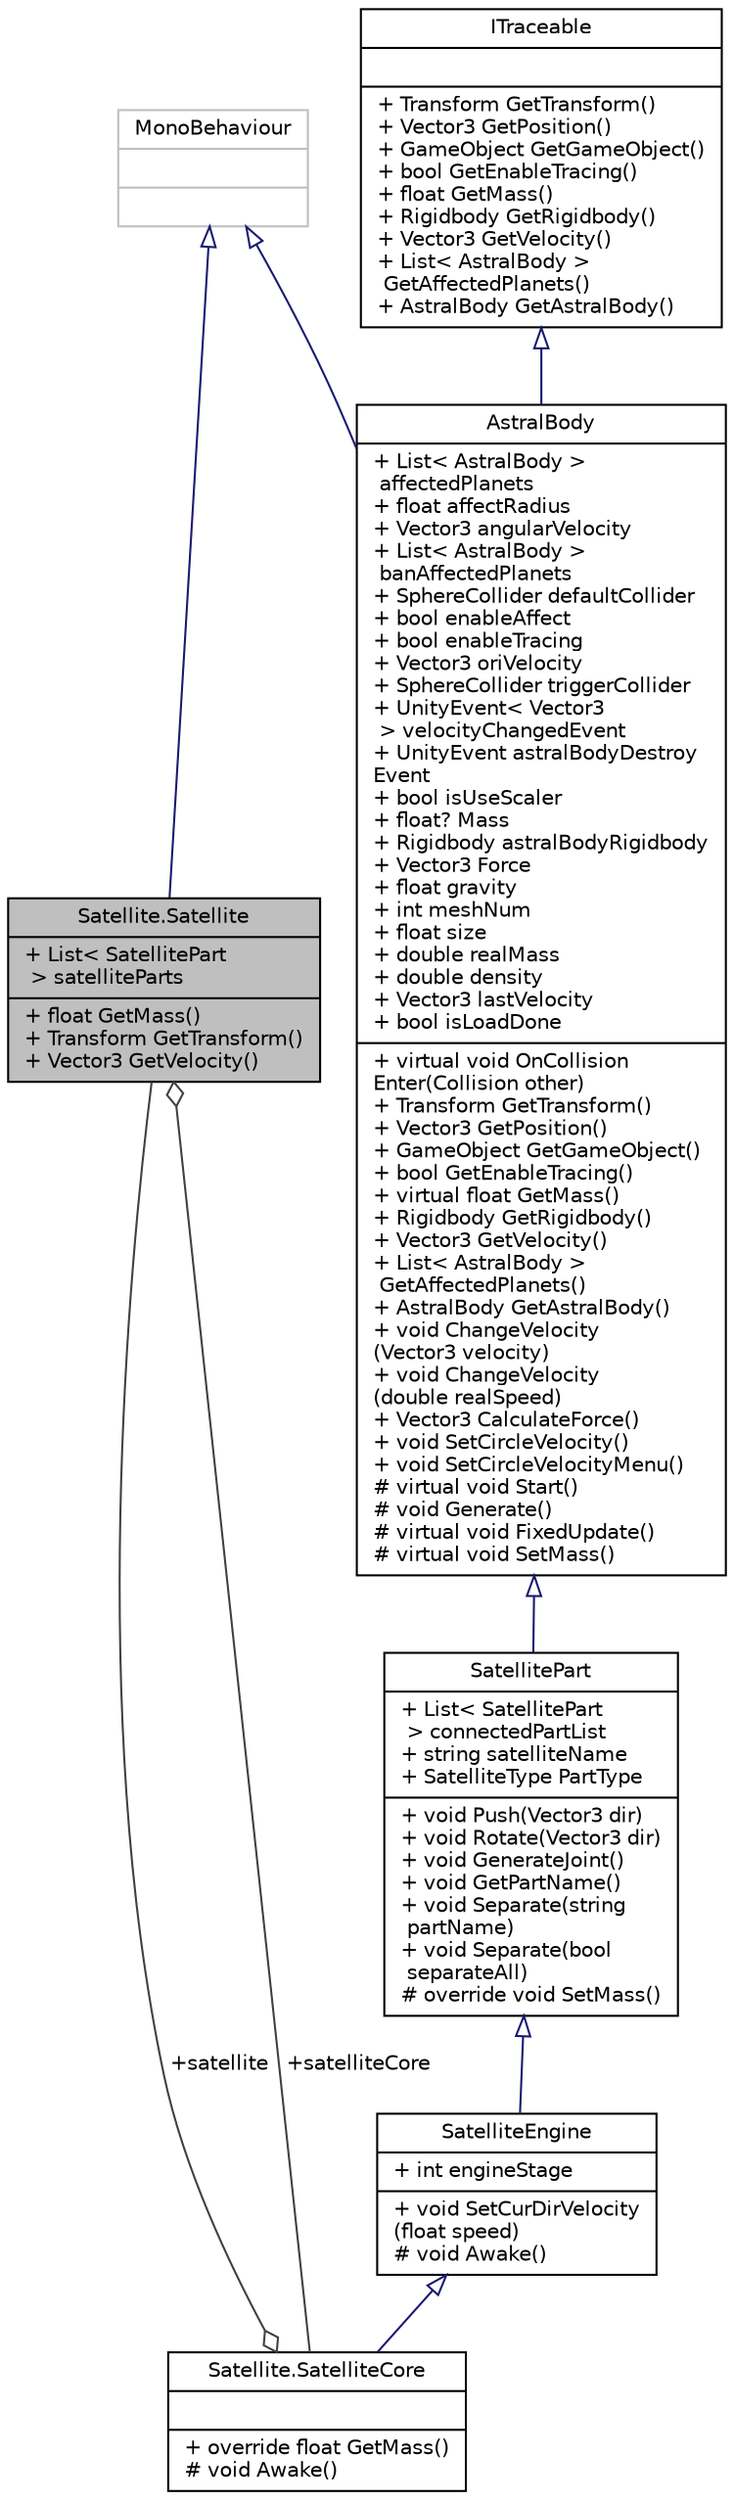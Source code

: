 digraph "Satellite.Satellite"
{
 // INTERACTIVE_SVG=YES
 // LATEX_PDF_SIZE
  edge [fontname="Helvetica",fontsize="10",labelfontname="Helvetica",labelfontsize="10"];
  node [fontname="Helvetica",fontsize="10",shape=record];
  Node1 [label="{Satellite.Satellite\n|+ List\< SatellitePart\l \> satelliteParts\l|+ float GetMass()\l+ Transform GetTransform()\l+ Vector3 GetVelocity()\l}",height=0.2,width=0.4,color="black", fillcolor="grey75", style="filled", fontcolor="black",tooltip="卫星整体"];
  Node2 -> Node1 [dir="back",color="midnightblue",fontsize="10",style="solid",arrowtail="onormal",fontname="Helvetica"];
  Node2 [label="{MonoBehaviour\n||}",height=0.2,width=0.4,color="grey75", fillcolor="white", style="filled",tooltip=" "];
  Node3 -> Node1 [color="grey25",fontsize="10",style="solid",label=" +satelliteCore" ,arrowhead="odiamond",fontname="Helvetica"];
  Node3 [label="{Satellite.SatelliteCore\n||+ override float GetMass()\l# void Awake()\l}",height=0.2,width=0.4,color="black", fillcolor="white", style="filled",URL="$class_satellite_1_1_satellite_core.html",tooltip="卫星核心"];
  Node4 -> Node3 [dir="back",color="midnightblue",fontsize="10",style="solid",arrowtail="onormal",fontname="Helvetica"];
  Node4 [label="{SatelliteEngine\n|+ int engineStage\l|+ void SetCurDirVelocity\l(float speed)\l# void Awake()\l}",height=0.2,width=0.4,color="black", fillcolor="white", style="filled",URL="$class_satellite_1_1_satellite_engine.html",tooltip="卫星引擎"];
  Node5 -> Node4 [dir="back",color="midnightblue",fontsize="10",style="solid",arrowtail="onormal",fontname="Helvetica"];
  Node5 [label="{SatellitePart\n|+ List\< SatellitePart\l \> connectedPartList\l+ string satelliteName\l+ SatelliteType PartType\l|+ void Push(Vector3 dir)\l+ void Rotate(Vector3 dir)\l+ void GenerateJoint()\l+ void GetPartName()\l+ void Separate(string\l partName)\l+ void Separate(bool\l separateAll)\l# override void SetMass()\l}",height=0.2,width=0.4,color="black", fillcolor="white", style="filled",URL="$class_satellite_1_1_satellite_part.html",tooltip="卫星部件"];
  Node6 -> Node5 [dir="back",color="midnightblue",fontsize="10",style="solid",arrowtail="onormal",fontname="Helvetica"];
  Node6 [label="{AstralBody\n|+ List\< AstralBody \>\l affectedPlanets\l+ float affectRadius\l+ Vector3 angularVelocity\l+ List\< AstralBody \>\l banAffectedPlanets\l+ SphereCollider defaultCollider\l+ bool enableAffect\l+ bool enableTracing\l+ Vector3 oriVelocity\l+ SphereCollider triggerCollider\l+ UnityEvent\< Vector3\l \> velocityChangedEvent\l+ UnityEvent astralBodyDestroy\lEvent\l+ bool isUseScaler\l+ float? Mass\l+ Rigidbody astralBodyRigidbody\l+ Vector3 Force\l+ float gravity\l+ int meshNum\l+ float size\l+ double realMass\l+ double density\l+ Vector3 lastVelocity\l+ bool isLoadDone\l|+ virtual void OnCollision\lEnter(Collision other)\l+ Transform GetTransform()\l+ Vector3 GetPosition()\l+ GameObject GetGameObject()\l+ bool GetEnableTracing()\l+ virtual float GetMass()\l+ Rigidbody GetRigidbody()\l+ Vector3 GetVelocity()\l+ List\< AstralBody \>\l GetAffectedPlanets()\l+ AstralBody GetAstralBody()\l+ void ChangeVelocity\l(Vector3 velocity)\l+ void ChangeVelocity\l(double realSpeed)\l+ Vector3 CalculateForce()\l+ void SetCircleVelocity()\l+ void SetCircleVelocityMenu()\l# virtual void Start()\l# void Generate()\l# virtual void FixedUpdate()\l# virtual void SetMass()\l}",height=0.2,width=0.4,color="black", fillcolor="white", style="filled",URL="$class_space_physic_1_1_astral_body.html",tooltip="星体物理实体"];
  Node2 -> Node6 [dir="back",color="midnightblue",fontsize="10",style="solid",arrowtail="onormal",fontname="Helvetica"];
  Node7 -> Node6 [dir="back",color="midnightblue",fontsize="10",style="solid",arrowtail="onormal",fontname="Helvetica"];
  Node7 [label="{ITraceable\n||+ Transform GetTransform()\l+ Vector3 GetPosition()\l+ GameObject GetGameObject()\l+ bool GetEnableTracing()\l+ float GetMass()\l+ Rigidbody GetRigidbody()\l+ Vector3 GetVelocity()\l+ List\< AstralBody \>\l GetAffectedPlanets()\l+ AstralBody GetAstralBody()\l}",height=0.2,width=0.4,color="black", fillcolor="white", style="filled",URL="$interface_space_physic_1_1_i_traceable.html",tooltip="可追踪接口"];
  Node1 -> Node3 [color="grey25",fontsize="10",style="solid",label=" +satellite" ,arrowhead="odiamond",fontname="Helvetica"];
}
